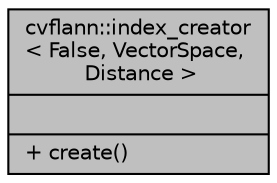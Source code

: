 digraph "cvflann::index_creator&lt; False, VectorSpace, Distance &gt;"
{
 // LATEX_PDF_SIZE
  edge [fontname="Helvetica",fontsize="10",labelfontname="Helvetica",labelfontsize="10"];
  node [fontname="Helvetica",fontsize="10",shape=record];
  Node1 [label="{cvflann::index_creator\l\< False, VectorSpace,\l Distance \>\n||+ create()\l}",height=0.2,width=0.4,color="black", fillcolor="grey75", style="filled", fontcolor="black",tooltip=" "];
}
